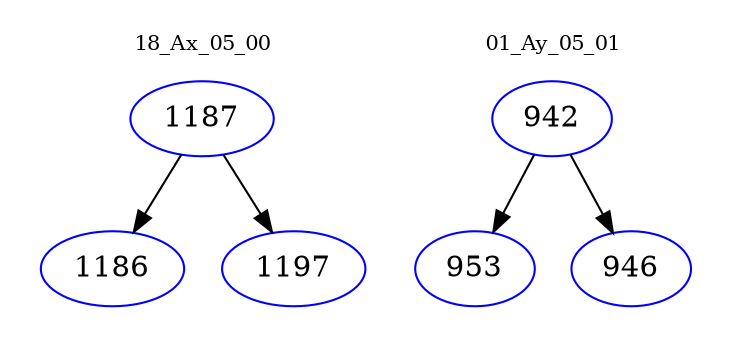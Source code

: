 digraph{
subgraph cluster_0 {
color = white
label = "18_Ax_05_00";
fontsize=10;
T0_1187 [label="1187", color="blue"]
T0_1187 -> T0_1186 [color="black"]
T0_1186 [label="1186", color="blue"]
T0_1187 -> T0_1197 [color="black"]
T0_1197 [label="1197", color="blue"]
}
subgraph cluster_1 {
color = white
label = "01_Ay_05_01";
fontsize=10;
T1_942 [label="942", color="blue"]
T1_942 -> T1_953 [color="black"]
T1_953 [label="953", color="blue"]
T1_942 -> T1_946 [color="black"]
T1_946 [label="946", color="blue"]
}
}
